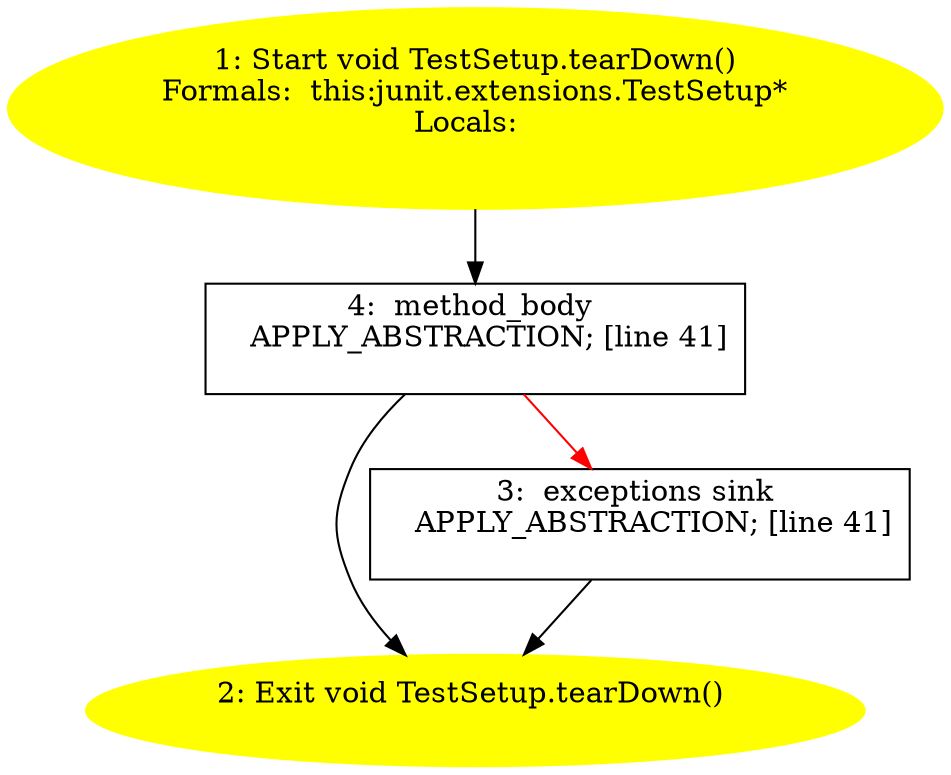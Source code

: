 /* @generated */
digraph cfg {
"junit.extensions.TestSetup.tearDown():void.3036a5cebbe066cece4e3911dd49baaf_1" [label="1: Start void TestSetup.tearDown()\nFormals:  this:junit.extensions.TestSetup*\nLocals:  \n  " color=yellow style=filled]
	

	 "junit.extensions.TestSetup.tearDown():void.3036a5cebbe066cece4e3911dd49baaf_1" -> "junit.extensions.TestSetup.tearDown():void.3036a5cebbe066cece4e3911dd49baaf_4" ;
"junit.extensions.TestSetup.tearDown():void.3036a5cebbe066cece4e3911dd49baaf_2" [label="2: Exit void TestSetup.tearDown() \n  " color=yellow style=filled]
	

"junit.extensions.TestSetup.tearDown():void.3036a5cebbe066cece4e3911dd49baaf_3" [label="3:  exceptions sink \n   APPLY_ABSTRACTION; [line 41]\n " shape="box"]
	

	 "junit.extensions.TestSetup.tearDown():void.3036a5cebbe066cece4e3911dd49baaf_3" -> "junit.extensions.TestSetup.tearDown():void.3036a5cebbe066cece4e3911dd49baaf_2" ;
"junit.extensions.TestSetup.tearDown():void.3036a5cebbe066cece4e3911dd49baaf_4" [label="4:  method_body \n   APPLY_ABSTRACTION; [line 41]\n " shape="box"]
	

	 "junit.extensions.TestSetup.tearDown():void.3036a5cebbe066cece4e3911dd49baaf_4" -> "junit.extensions.TestSetup.tearDown():void.3036a5cebbe066cece4e3911dd49baaf_2" ;
	 "junit.extensions.TestSetup.tearDown():void.3036a5cebbe066cece4e3911dd49baaf_4" -> "junit.extensions.TestSetup.tearDown():void.3036a5cebbe066cece4e3911dd49baaf_3" [color="red" ];
}
